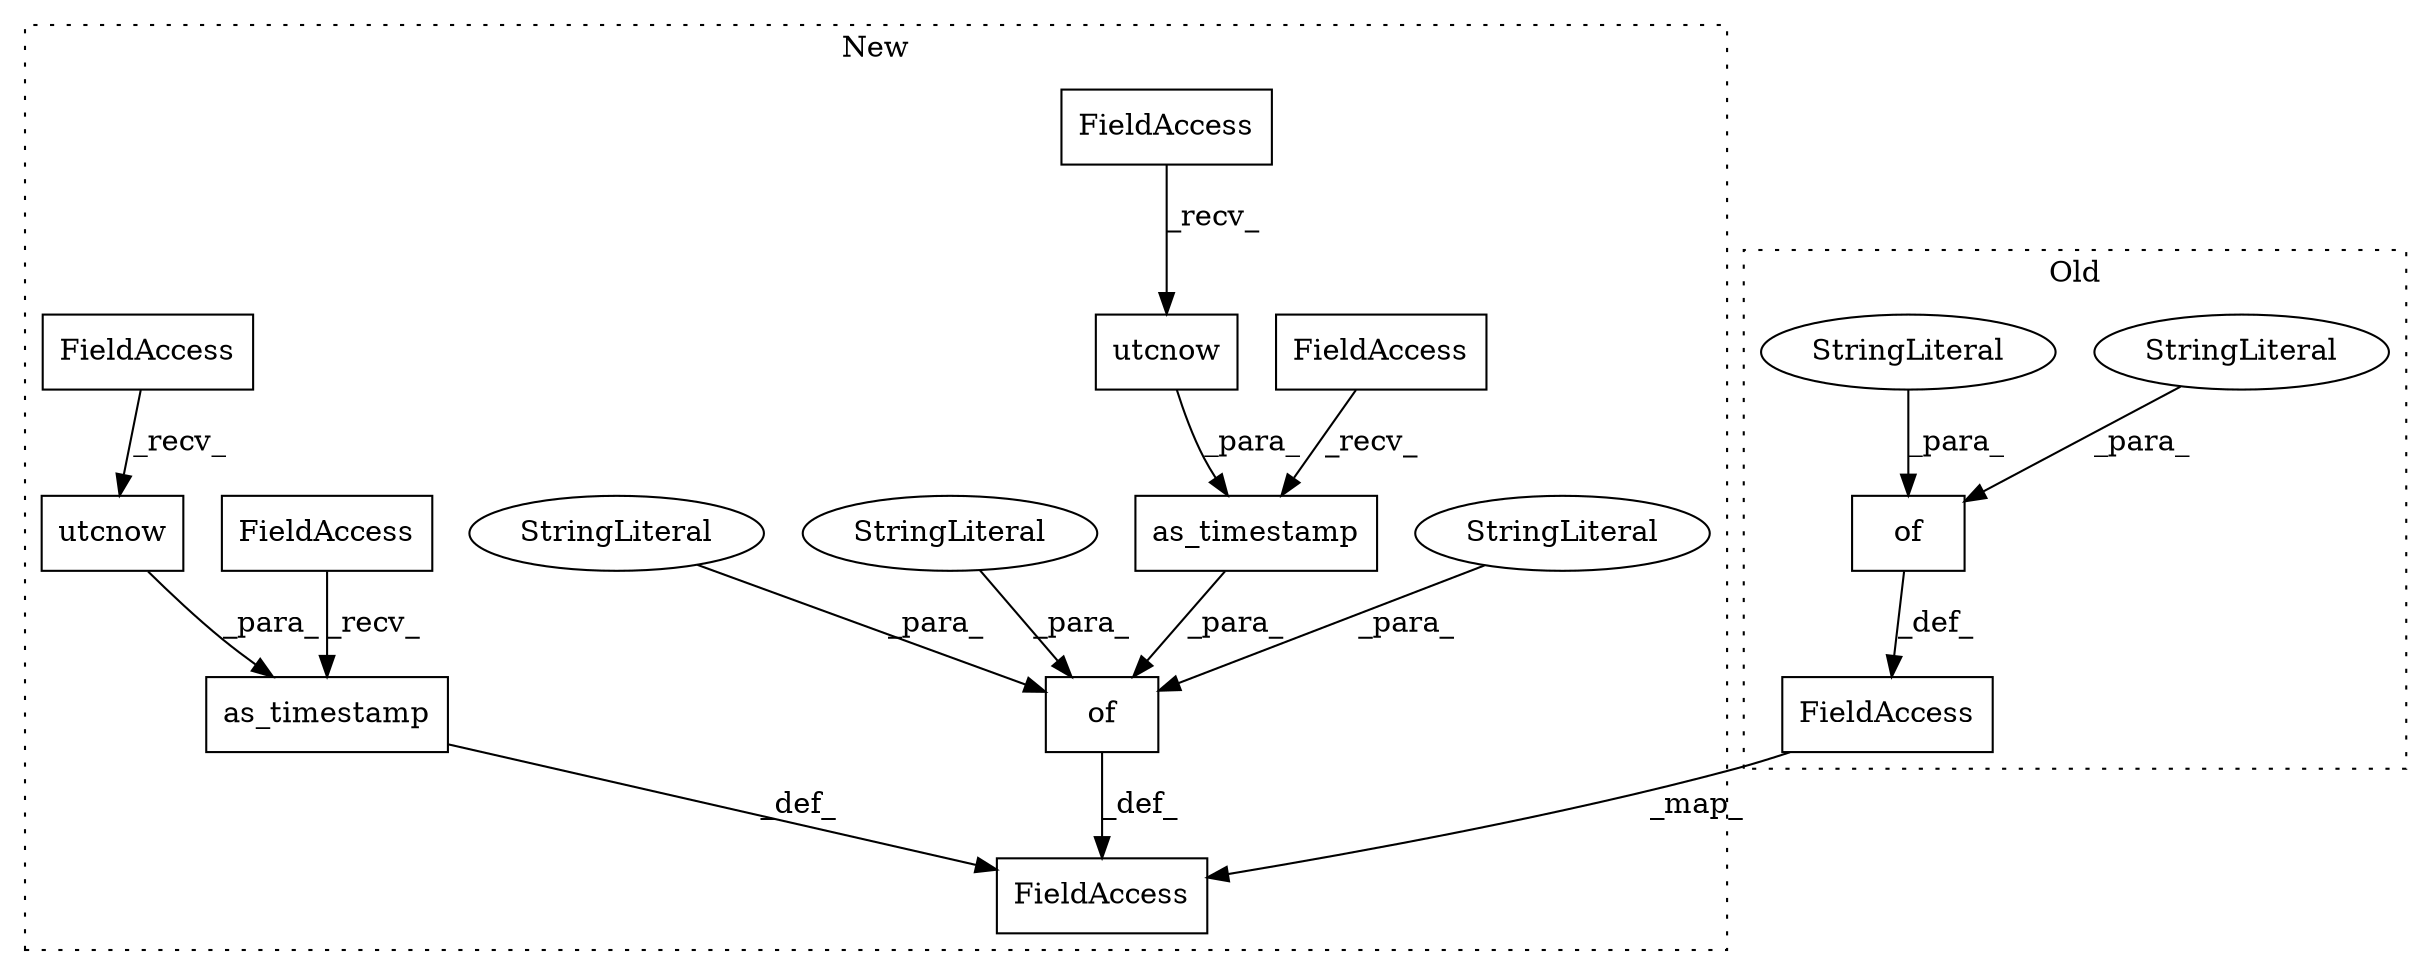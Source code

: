 digraph G {
subgraph cluster0 {
1 [label="of" a="32" s="6531,6545" l="3,1" shape="box"];
6 [label="StringLiteral" a="45" s="6540" l="5" shape="ellipse"];
7 [label="StringLiteral" a="45" s="6534" l="5" shape="ellipse"];
11 [label="FieldAccess" a="22" s="6553" l="29" shape="box"];
label = "Old";
style="dotted";
}
subgraph cluster1 {
2 [label="utcnow" a="32" s="6931" l="8" shape="box"];
3 [label="of" a="32" s="6828,6940" l="3,1" shape="box"];
4 [label="FieldAccess" a="22" s="6909" l="13" shape="box"];
5 [label="StringLiteral" a="45" s="6862" l="11" shape="ellipse"];
8 [label="StringLiteral" a="45" s="6837" l="5" shape="ellipse"];
9 [label="StringLiteral" a="45" s="6831" l="5" shape="ellipse"];
10 [label="FieldAccess" a="22" s="6993" l="29" shape="box"];
12 [label="utcnow" a="32" s="6813" l="8" shape="box"];
13 [label="FieldAccess" a="22" s="6791" l="13" shape="box"];
14 [label="as_timestamp" a="32" s="6896,6939" l="13,1" shape="box"];
15 [label="FieldAccess" a="22" s="6874" l="13" shape="box"];
16 [label="as_timestamp" a="32" s="6778,6821" l="13,1" shape="box"];
17 [label="FieldAccess" a="22" s="6756" l="13" shape="box"];
label = "New";
style="dotted";
}
1 -> 11 [label="_def_"];
2 -> 14 [label="_para_"];
3 -> 10 [label="_def_"];
4 -> 2 [label="_recv_"];
5 -> 3 [label="_para_"];
6 -> 1 [label="_para_"];
7 -> 1 [label="_para_"];
8 -> 3 [label="_para_"];
9 -> 3 [label="_para_"];
11 -> 10 [label="_map_"];
12 -> 16 [label="_para_"];
13 -> 12 [label="_recv_"];
14 -> 3 [label="_para_"];
15 -> 14 [label="_recv_"];
16 -> 10 [label="_def_"];
17 -> 16 [label="_recv_"];
}